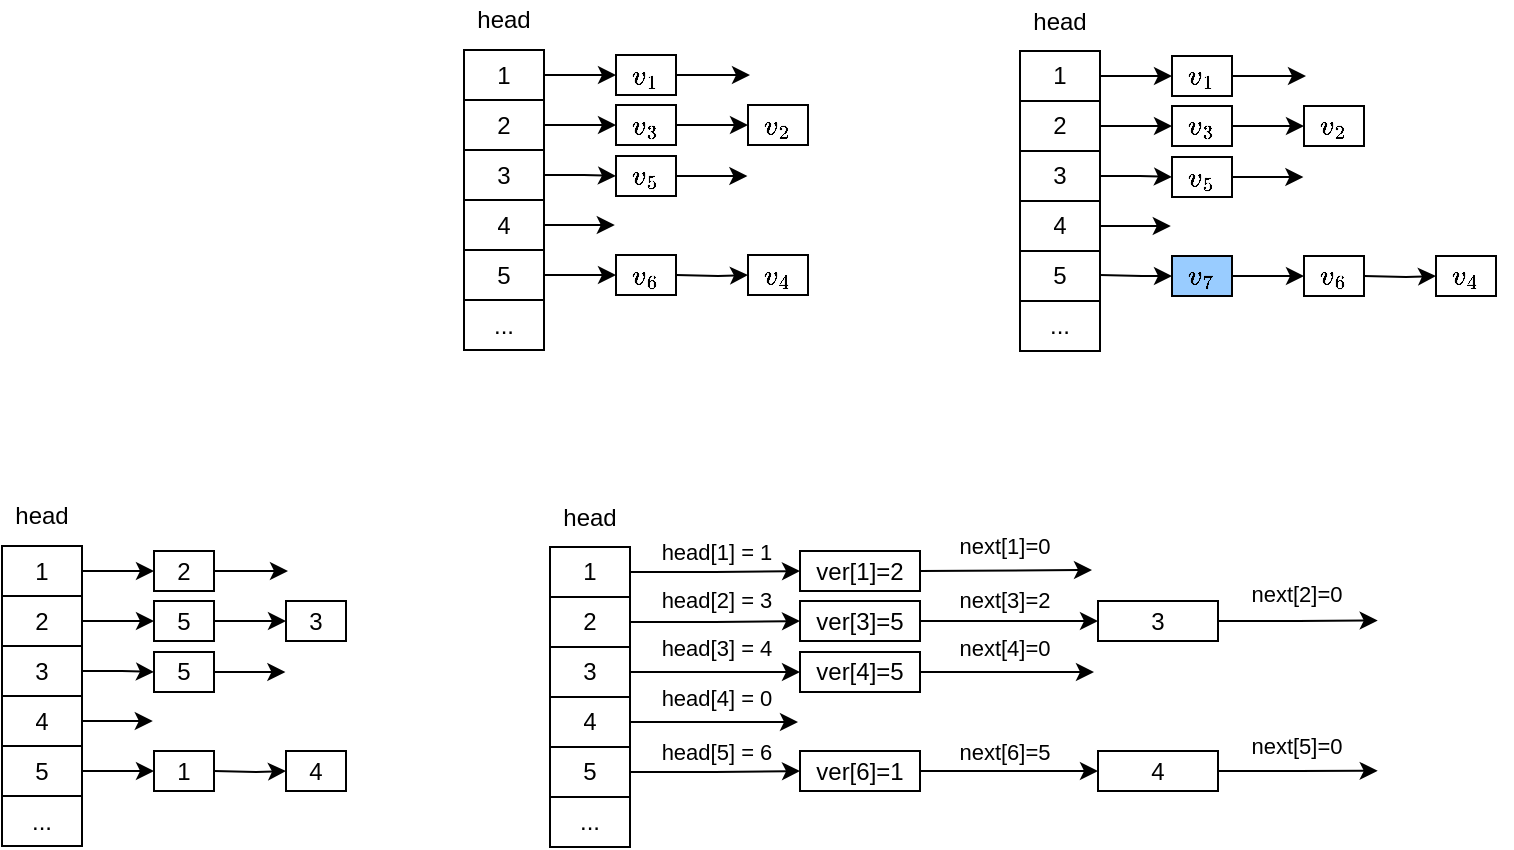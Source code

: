 <mxfile version="14.8.3" type="github">
  <diagram id="Ui_IJGeLM7nAl5RhDxTD" name="第 1 页">
    <mxGraphModel dx="950" dy="477" grid="0" gridSize="10" guides="1" tooltips="1" connect="1" arrows="1" fold="1" page="1" pageScale="1" pageWidth="1200" pageHeight="1920" math="1" shadow="0">
      <root>
        <mxCell id="0" />
        <mxCell id="1" parent="0" />
        <mxCell id="G_TEXTWYbM2PwAT1ihFF-1" value="" style="shape=table;html=1;whiteSpace=wrap;startSize=0;container=1;collapsible=0;childLayout=tableLayout;" vertex="1" parent="1">
          <mxGeometry x="509" y="295" width="40" height="150" as="geometry" />
        </mxCell>
        <mxCell id="G_TEXTWYbM2PwAT1ihFF-2" value="" style="shape=partialRectangle;html=1;whiteSpace=wrap;collapsible=0;dropTarget=0;pointerEvents=0;fillColor=none;top=0;left=0;bottom=0;right=0;points=[[0,0.5],[1,0.5]];portConstraint=eastwest;" vertex="1" parent="G_TEXTWYbM2PwAT1ihFF-1">
          <mxGeometry width="40" height="25" as="geometry" />
        </mxCell>
        <mxCell id="G_TEXTWYbM2PwAT1ihFF-3" value="1" style="shape=partialRectangle;html=1;whiteSpace=wrap;connectable=0;fillColor=none;top=0;left=0;bottom=0;right=0;overflow=hidden;" vertex="1" parent="G_TEXTWYbM2PwAT1ihFF-2">
          <mxGeometry width="40" height="25" as="geometry" />
        </mxCell>
        <mxCell id="G_TEXTWYbM2PwAT1ihFF-6" value="" style="shape=partialRectangle;html=1;whiteSpace=wrap;collapsible=0;dropTarget=0;pointerEvents=0;fillColor=none;top=0;left=0;bottom=0;right=0;points=[[0,0.5],[1,0.5]];portConstraint=eastwest;" vertex="1" parent="G_TEXTWYbM2PwAT1ihFF-1">
          <mxGeometry y="25" width="40" height="25" as="geometry" />
        </mxCell>
        <mxCell id="G_TEXTWYbM2PwAT1ihFF-7" value="2" style="shape=partialRectangle;html=1;whiteSpace=wrap;connectable=0;fillColor=none;top=0;left=0;bottom=0;right=0;overflow=hidden;" vertex="1" parent="G_TEXTWYbM2PwAT1ihFF-6">
          <mxGeometry width="40" height="25" as="geometry" />
        </mxCell>
        <mxCell id="G_TEXTWYbM2PwAT1ihFF-10" value="" style="shape=partialRectangle;html=1;whiteSpace=wrap;collapsible=0;dropTarget=0;pointerEvents=0;fillColor=none;top=0;left=0;bottom=0;right=0;points=[[0,0.5],[1,0.5]];portConstraint=eastwest;" vertex="1" parent="G_TEXTWYbM2PwAT1ihFF-1">
          <mxGeometry y="50" width="40" height="25" as="geometry" />
        </mxCell>
        <mxCell id="G_TEXTWYbM2PwAT1ihFF-11" value="3" style="shape=partialRectangle;html=1;whiteSpace=wrap;connectable=0;fillColor=none;top=0;left=0;bottom=0;right=0;overflow=hidden;" vertex="1" parent="G_TEXTWYbM2PwAT1ihFF-10">
          <mxGeometry width="40" height="25" as="geometry" />
        </mxCell>
        <mxCell id="G_TEXTWYbM2PwAT1ihFF-16" style="shape=partialRectangle;html=1;whiteSpace=wrap;collapsible=0;dropTarget=0;pointerEvents=0;fillColor=none;top=0;left=0;bottom=0;right=0;points=[[0,0.5],[1,0.5]];portConstraint=eastwest;" vertex="1" parent="G_TEXTWYbM2PwAT1ihFF-1">
          <mxGeometry y="75" width="40" height="25" as="geometry" />
        </mxCell>
        <mxCell id="G_TEXTWYbM2PwAT1ihFF-17" value="4" style="shape=partialRectangle;html=1;whiteSpace=wrap;connectable=0;fillColor=none;top=0;left=0;bottom=0;right=0;overflow=hidden;" vertex="1" parent="G_TEXTWYbM2PwAT1ihFF-16">
          <mxGeometry width="40" height="25" as="geometry" />
        </mxCell>
        <mxCell id="G_TEXTWYbM2PwAT1ihFF-14" style="shape=partialRectangle;html=1;whiteSpace=wrap;collapsible=0;dropTarget=0;pointerEvents=0;fillColor=none;top=0;left=0;bottom=0;right=0;points=[[0,0.5],[1,0.5]];portConstraint=eastwest;" vertex="1" parent="G_TEXTWYbM2PwAT1ihFF-1">
          <mxGeometry y="100" width="40" height="25" as="geometry" />
        </mxCell>
        <mxCell id="G_TEXTWYbM2PwAT1ihFF-15" value="5" style="shape=partialRectangle;html=1;whiteSpace=wrap;connectable=0;fillColor=none;top=0;left=0;bottom=0;right=0;overflow=hidden;" vertex="1" parent="G_TEXTWYbM2PwAT1ihFF-14">
          <mxGeometry width="40" height="25" as="geometry" />
        </mxCell>
        <mxCell id="G_TEXTWYbM2PwAT1ihFF-18" style="shape=partialRectangle;html=1;whiteSpace=wrap;collapsible=0;dropTarget=0;pointerEvents=0;fillColor=none;top=0;left=0;bottom=0;right=0;points=[[0,0.5],[1,0.5]];portConstraint=eastwest;" vertex="1" parent="G_TEXTWYbM2PwAT1ihFF-1">
          <mxGeometry y="125" width="40" height="25" as="geometry" />
        </mxCell>
        <mxCell id="G_TEXTWYbM2PwAT1ihFF-19" value="..." style="shape=partialRectangle;html=1;whiteSpace=wrap;connectable=0;fillColor=none;top=0;left=0;bottom=0;right=0;overflow=hidden;" vertex="1" parent="G_TEXTWYbM2PwAT1ihFF-18">
          <mxGeometry width="40" height="25" as="geometry" />
        </mxCell>
        <mxCell id="G_TEXTWYbM2PwAT1ihFF-20" value="head" style="text;html=1;strokeColor=none;fillColor=none;align=center;verticalAlign=middle;whiteSpace=wrap;rounded=0;" vertex="1" parent="1">
          <mxGeometry x="509" y="270" width="40" height="20" as="geometry" />
        </mxCell>
        <mxCell id="G_TEXTWYbM2PwAT1ihFF-21" style="edgeStyle=orthogonalEdgeStyle;rounded=0;orthogonalLoop=1;jettySize=auto;html=1;exitX=1;exitY=0.5;exitDx=0;exitDy=0;" edge="1" parent="1" source="G_TEXTWYbM2PwAT1ihFF-2" target="G_TEXTWYbM2PwAT1ihFF-22">
          <mxGeometry relative="1" as="geometry">
            <mxPoint x="578.143" y="308.429" as="targetPoint" />
          </mxGeometry>
        </mxCell>
        <mxCell id="G_TEXTWYbM2PwAT1ihFF-23" style="edgeStyle=orthogonalEdgeStyle;rounded=0;orthogonalLoop=1;jettySize=auto;html=1;exitX=1;exitY=0.5;exitDx=0;exitDy=0;" edge="1" parent="1" source="G_TEXTWYbM2PwAT1ihFF-22">
          <mxGeometry relative="1" as="geometry">
            <mxPoint x="652" y="307" as="targetPoint" />
          </mxGeometry>
        </mxCell>
        <mxCell id="G_TEXTWYbM2PwAT1ihFF-22" value="$$v_1$$" style="rounded=0;whiteSpace=wrap;html=1;" vertex="1" parent="1">
          <mxGeometry x="585" y="297.5" width="30" height="20" as="geometry" />
        </mxCell>
        <mxCell id="G_TEXTWYbM2PwAT1ihFF-24" style="edgeStyle=orthogonalEdgeStyle;rounded=0;orthogonalLoop=1;jettySize=auto;html=1;exitX=1;exitY=0.5;exitDx=0;exitDy=0;" edge="1" parent="1" source="G_TEXTWYbM2PwAT1ihFF-6" target="G_TEXTWYbM2PwAT1ihFF-26">
          <mxGeometry relative="1" as="geometry">
            <mxPoint x="583.857" y="332.429" as="targetPoint" />
          </mxGeometry>
        </mxCell>
        <mxCell id="G_TEXTWYbM2PwAT1ihFF-28" style="edgeStyle=orthogonalEdgeStyle;rounded=0;orthogonalLoop=1;jettySize=auto;html=1;" edge="1" parent="1" source="G_TEXTWYbM2PwAT1ihFF-26" target="G_TEXTWYbM2PwAT1ihFF-29">
          <mxGeometry relative="1" as="geometry">
            <mxPoint x="656.429" y="332.5" as="targetPoint" />
          </mxGeometry>
        </mxCell>
        <mxCell id="G_TEXTWYbM2PwAT1ihFF-26" value="$$v_3$$" style="rounded=0;whiteSpace=wrap;html=1;" vertex="1" parent="1">
          <mxGeometry x="585" y="322.5" width="30" height="20" as="geometry" />
        </mxCell>
        <mxCell id="G_TEXTWYbM2PwAT1ihFF-29" value="$$v_2$$" style="rounded=0;whiteSpace=wrap;html=1;" vertex="1" parent="1">
          <mxGeometry x="651" y="322.5" width="30" height="20" as="geometry" />
        </mxCell>
        <mxCell id="G_TEXTWYbM2PwAT1ihFF-32" style="edgeStyle=orthogonalEdgeStyle;rounded=0;orthogonalLoop=1;jettySize=auto;html=1;" edge="1" parent="1" target="G_TEXTWYbM2PwAT1ihFF-33" source="G_TEXTWYbM2PwAT1ihFF-10">
          <mxGeometry relative="1" as="geometry">
            <mxPoint x="583.857" y="357.929" as="targetPoint" />
            <mxPoint x="549" y="358" as="sourcePoint" />
          </mxGeometry>
        </mxCell>
        <mxCell id="G_TEXTWYbM2PwAT1ihFF-34" style="edgeStyle=orthogonalEdgeStyle;rounded=0;orthogonalLoop=1;jettySize=auto;html=1;exitX=1;exitY=0.5;exitDx=0;exitDy=0;" edge="1" parent="1" source="G_TEXTWYbM2PwAT1ihFF-33">
          <mxGeometry relative="1" as="geometry">
            <mxPoint x="650.714" y="358.143" as="targetPoint" />
          </mxGeometry>
        </mxCell>
        <mxCell id="G_TEXTWYbM2PwAT1ihFF-33" value="$$v_5$$" style="rounded=0;whiteSpace=wrap;html=1;" vertex="1" parent="1">
          <mxGeometry x="585" y="348" width="30" height="20" as="geometry" />
        </mxCell>
        <mxCell id="G_TEXTWYbM2PwAT1ihFF-35" style="edgeStyle=orthogonalEdgeStyle;rounded=0;orthogonalLoop=1;jettySize=auto;html=1;exitX=1;exitY=0.5;exitDx=0;exitDy=0;" edge="1" parent="1" source="G_TEXTWYbM2PwAT1ihFF-16">
          <mxGeometry relative="1" as="geometry">
            <mxPoint x="584.429" y="382.714" as="targetPoint" />
          </mxGeometry>
        </mxCell>
        <mxCell id="G_TEXTWYbM2PwAT1ihFF-36" style="edgeStyle=orthogonalEdgeStyle;rounded=0;orthogonalLoop=1;jettySize=auto;html=1;" edge="1" parent="1" source="G_TEXTWYbM2PwAT1ihFF-14" target="G_TEXTWYbM2PwAT1ihFF-37">
          <mxGeometry relative="1" as="geometry">
            <mxPoint x="584.429" y="407.5" as="targetPoint" />
          </mxGeometry>
        </mxCell>
        <mxCell id="G_TEXTWYbM2PwAT1ihFF-37" value="$$v_6$$" style="rounded=0;whiteSpace=wrap;html=1;" vertex="1" parent="1">
          <mxGeometry x="585" y="397.5" width="30" height="20" as="geometry" />
        </mxCell>
        <mxCell id="G_TEXTWYbM2PwAT1ihFF-39" style="edgeStyle=orthogonalEdgeStyle;rounded=0;orthogonalLoop=1;jettySize=auto;html=1;" edge="1" parent="1" target="G_TEXTWYbM2PwAT1ihFF-40">
          <mxGeometry relative="1" as="geometry">
            <mxPoint x="656.429" y="407.5" as="targetPoint" />
            <mxPoint x="615" y="407.486" as="sourcePoint" />
          </mxGeometry>
        </mxCell>
        <mxCell id="G_TEXTWYbM2PwAT1ihFF-40" value="$$v_4$$" style="rounded=0;whiteSpace=wrap;html=1;" vertex="1" parent="1">
          <mxGeometry x="651" y="397.5" width="30" height="20" as="geometry" />
        </mxCell>
        <mxCell id="G_TEXTWYbM2PwAT1ihFF-41" value="" style="shape=table;html=1;whiteSpace=wrap;startSize=0;container=1;collapsible=0;childLayout=tableLayout;" vertex="1" parent="1">
          <mxGeometry x="787" y="295.5" width="40" height="150" as="geometry" />
        </mxCell>
        <mxCell id="G_TEXTWYbM2PwAT1ihFF-42" value="" style="shape=partialRectangle;html=1;whiteSpace=wrap;collapsible=0;dropTarget=0;pointerEvents=0;fillColor=none;top=0;left=0;bottom=0;right=0;points=[[0,0.5],[1,0.5]];portConstraint=eastwest;" vertex="1" parent="G_TEXTWYbM2PwAT1ihFF-41">
          <mxGeometry width="40" height="25" as="geometry" />
        </mxCell>
        <mxCell id="G_TEXTWYbM2PwAT1ihFF-43" value="1" style="shape=partialRectangle;html=1;whiteSpace=wrap;connectable=0;fillColor=none;top=0;left=0;bottom=0;right=0;overflow=hidden;" vertex="1" parent="G_TEXTWYbM2PwAT1ihFF-42">
          <mxGeometry width="40" height="25" as="geometry" />
        </mxCell>
        <mxCell id="G_TEXTWYbM2PwAT1ihFF-44" value="" style="shape=partialRectangle;html=1;whiteSpace=wrap;collapsible=0;dropTarget=0;pointerEvents=0;fillColor=none;top=0;left=0;bottom=0;right=0;points=[[0,0.5],[1,0.5]];portConstraint=eastwest;" vertex="1" parent="G_TEXTWYbM2PwAT1ihFF-41">
          <mxGeometry y="25" width="40" height="25" as="geometry" />
        </mxCell>
        <mxCell id="G_TEXTWYbM2PwAT1ihFF-45" value="2" style="shape=partialRectangle;html=1;whiteSpace=wrap;connectable=0;fillColor=none;top=0;left=0;bottom=0;right=0;overflow=hidden;" vertex="1" parent="G_TEXTWYbM2PwAT1ihFF-44">
          <mxGeometry width="40" height="25" as="geometry" />
        </mxCell>
        <mxCell id="G_TEXTWYbM2PwAT1ihFF-46" value="" style="shape=partialRectangle;html=1;whiteSpace=wrap;collapsible=0;dropTarget=0;pointerEvents=0;fillColor=none;top=0;left=0;bottom=0;right=0;points=[[0,0.5],[1,0.5]];portConstraint=eastwest;" vertex="1" parent="G_TEXTWYbM2PwAT1ihFF-41">
          <mxGeometry y="50" width="40" height="25" as="geometry" />
        </mxCell>
        <mxCell id="G_TEXTWYbM2PwAT1ihFF-47" value="3" style="shape=partialRectangle;html=1;whiteSpace=wrap;connectable=0;fillColor=none;top=0;left=0;bottom=0;right=0;overflow=hidden;" vertex="1" parent="G_TEXTWYbM2PwAT1ihFF-46">
          <mxGeometry width="40" height="25" as="geometry" />
        </mxCell>
        <mxCell id="G_TEXTWYbM2PwAT1ihFF-48" style="shape=partialRectangle;html=1;whiteSpace=wrap;collapsible=0;dropTarget=0;pointerEvents=0;fillColor=none;top=0;left=0;bottom=0;right=0;points=[[0,0.5],[1,0.5]];portConstraint=eastwest;" vertex="1" parent="G_TEXTWYbM2PwAT1ihFF-41">
          <mxGeometry y="75" width="40" height="25" as="geometry" />
        </mxCell>
        <mxCell id="G_TEXTWYbM2PwAT1ihFF-49" value="4" style="shape=partialRectangle;html=1;whiteSpace=wrap;connectable=0;fillColor=none;top=0;left=0;bottom=0;right=0;overflow=hidden;" vertex="1" parent="G_TEXTWYbM2PwAT1ihFF-48">
          <mxGeometry width="40" height="25" as="geometry" />
        </mxCell>
        <mxCell id="G_TEXTWYbM2PwAT1ihFF-50" style="shape=partialRectangle;html=1;whiteSpace=wrap;collapsible=0;dropTarget=0;pointerEvents=0;fillColor=none;top=0;left=0;bottom=0;right=0;points=[[0,0.5],[1,0.5]];portConstraint=eastwest;" vertex="1" parent="G_TEXTWYbM2PwAT1ihFF-41">
          <mxGeometry y="100" width="40" height="25" as="geometry" />
        </mxCell>
        <mxCell id="G_TEXTWYbM2PwAT1ihFF-51" value="5" style="shape=partialRectangle;html=1;whiteSpace=wrap;connectable=0;fillColor=none;top=0;left=0;bottom=0;right=0;overflow=hidden;" vertex="1" parent="G_TEXTWYbM2PwAT1ihFF-50">
          <mxGeometry width="40" height="25" as="geometry" />
        </mxCell>
        <mxCell id="G_TEXTWYbM2PwAT1ihFF-52" style="shape=partialRectangle;html=1;whiteSpace=wrap;collapsible=0;dropTarget=0;pointerEvents=0;fillColor=none;top=0;left=0;bottom=0;right=0;points=[[0,0.5],[1,0.5]];portConstraint=eastwest;" vertex="1" parent="G_TEXTWYbM2PwAT1ihFF-41">
          <mxGeometry y="125" width="40" height="25" as="geometry" />
        </mxCell>
        <mxCell id="G_TEXTWYbM2PwAT1ihFF-53" value="..." style="shape=partialRectangle;html=1;whiteSpace=wrap;connectable=0;fillColor=none;top=0;left=0;bottom=0;right=0;overflow=hidden;" vertex="1" parent="G_TEXTWYbM2PwAT1ihFF-52">
          <mxGeometry width="40" height="25" as="geometry" />
        </mxCell>
        <mxCell id="G_TEXTWYbM2PwAT1ihFF-54" value="head" style="text;html=1;strokeColor=none;fillColor=none;align=center;verticalAlign=middle;whiteSpace=wrap;rounded=0;" vertex="1" parent="1">
          <mxGeometry x="787" y="270.5" width="40" height="20" as="geometry" />
        </mxCell>
        <mxCell id="G_TEXTWYbM2PwAT1ihFF-55" style="edgeStyle=orthogonalEdgeStyle;rounded=0;orthogonalLoop=1;jettySize=auto;html=1;exitX=1;exitY=0.5;exitDx=0;exitDy=0;" edge="1" parent="1" source="G_TEXTWYbM2PwAT1ihFF-42" target="G_TEXTWYbM2PwAT1ihFF-57">
          <mxGeometry relative="1" as="geometry">
            <mxPoint x="856.143" y="308.929" as="targetPoint" />
          </mxGeometry>
        </mxCell>
        <mxCell id="G_TEXTWYbM2PwAT1ihFF-56" style="edgeStyle=orthogonalEdgeStyle;rounded=0;orthogonalLoop=1;jettySize=auto;html=1;exitX=1;exitY=0.5;exitDx=0;exitDy=0;" edge="1" parent="1" source="G_TEXTWYbM2PwAT1ihFF-57">
          <mxGeometry relative="1" as="geometry">
            <mxPoint x="930" y="307.5" as="targetPoint" />
          </mxGeometry>
        </mxCell>
        <mxCell id="G_TEXTWYbM2PwAT1ihFF-57" value="$$v_1$$" style="rounded=0;whiteSpace=wrap;html=1;" vertex="1" parent="1">
          <mxGeometry x="863" y="298" width="30" height="20" as="geometry" />
        </mxCell>
        <mxCell id="G_TEXTWYbM2PwAT1ihFF-58" style="edgeStyle=orthogonalEdgeStyle;rounded=0;orthogonalLoop=1;jettySize=auto;html=1;exitX=1;exitY=0.5;exitDx=0;exitDy=0;" edge="1" parent="1" source="G_TEXTWYbM2PwAT1ihFF-44" target="G_TEXTWYbM2PwAT1ihFF-60">
          <mxGeometry relative="1" as="geometry">
            <mxPoint x="861.857" y="332.929" as="targetPoint" />
          </mxGeometry>
        </mxCell>
        <mxCell id="G_TEXTWYbM2PwAT1ihFF-59" style="edgeStyle=orthogonalEdgeStyle;rounded=0;orthogonalLoop=1;jettySize=auto;html=1;" edge="1" parent="1" source="G_TEXTWYbM2PwAT1ihFF-60" target="G_TEXTWYbM2PwAT1ihFF-61">
          <mxGeometry relative="1" as="geometry">
            <mxPoint x="934.429" y="333" as="targetPoint" />
          </mxGeometry>
        </mxCell>
        <mxCell id="G_TEXTWYbM2PwAT1ihFF-60" value="$$v_3$$" style="rounded=0;whiteSpace=wrap;html=1;" vertex="1" parent="1">
          <mxGeometry x="863" y="323" width="30" height="20" as="geometry" />
        </mxCell>
        <mxCell id="G_TEXTWYbM2PwAT1ihFF-61" value="$$v_2$$" style="rounded=0;whiteSpace=wrap;html=1;" vertex="1" parent="1">
          <mxGeometry x="929" y="323" width="30" height="20" as="geometry" />
        </mxCell>
        <mxCell id="G_TEXTWYbM2PwAT1ihFF-62" style="edgeStyle=orthogonalEdgeStyle;rounded=0;orthogonalLoop=1;jettySize=auto;html=1;" edge="1" parent="1" source="G_TEXTWYbM2PwAT1ihFF-46" target="G_TEXTWYbM2PwAT1ihFF-64">
          <mxGeometry relative="1" as="geometry">
            <mxPoint x="861.857" y="358.429" as="targetPoint" />
            <mxPoint x="827" y="358.5" as="sourcePoint" />
          </mxGeometry>
        </mxCell>
        <mxCell id="G_TEXTWYbM2PwAT1ihFF-63" style="edgeStyle=orthogonalEdgeStyle;rounded=0;orthogonalLoop=1;jettySize=auto;html=1;exitX=1;exitY=0.5;exitDx=0;exitDy=0;" edge="1" parent="1" source="G_TEXTWYbM2PwAT1ihFF-64">
          <mxGeometry relative="1" as="geometry">
            <mxPoint x="928.714" y="358.643" as="targetPoint" />
          </mxGeometry>
        </mxCell>
        <mxCell id="G_TEXTWYbM2PwAT1ihFF-64" value="$$v_5$$" style="rounded=0;whiteSpace=wrap;html=1;" vertex="1" parent="1">
          <mxGeometry x="863" y="348.5" width="30" height="20" as="geometry" />
        </mxCell>
        <mxCell id="G_TEXTWYbM2PwAT1ihFF-65" style="edgeStyle=orthogonalEdgeStyle;rounded=0;orthogonalLoop=1;jettySize=auto;html=1;exitX=1;exitY=0.5;exitDx=0;exitDy=0;" edge="1" parent="1" source="G_TEXTWYbM2PwAT1ihFF-48">
          <mxGeometry relative="1" as="geometry">
            <mxPoint x="862.429" y="383.214" as="targetPoint" />
          </mxGeometry>
        </mxCell>
        <mxCell id="G_TEXTWYbM2PwAT1ihFF-67" value="$$v_6$$" style="rounded=0;whiteSpace=wrap;html=1;" vertex="1" parent="1">
          <mxGeometry x="929" y="398" width="30" height="20" as="geometry" />
        </mxCell>
        <mxCell id="G_TEXTWYbM2PwAT1ihFF-68" style="edgeStyle=orthogonalEdgeStyle;rounded=0;orthogonalLoop=1;jettySize=auto;html=1;" edge="1" parent="1" target="G_TEXTWYbM2PwAT1ihFF-69">
          <mxGeometry relative="1" as="geometry">
            <mxPoint x="1000.429" y="408" as="targetPoint" />
            <mxPoint x="959" y="407.986" as="sourcePoint" />
          </mxGeometry>
        </mxCell>
        <mxCell id="G_TEXTWYbM2PwAT1ihFF-69" value="$$v_4$$" style="rounded=0;whiteSpace=wrap;html=1;" vertex="1" parent="1">
          <mxGeometry x="995" y="398" width="30" height="20" as="geometry" />
        </mxCell>
        <mxCell id="G_TEXTWYbM2PwAT1ihFF-72" style="edgeStyle=orthogonalEdgeStyle;rounded=0;orthogonalLoop=1;jettySize=auto;html=1;" edge="1" parent="1" target="G_TEXTWYbM2PwAT1ihFF-74">
          <mxGeometry relative="1" as="geometry">
            <mxPoint x="861.857" y="407.929" as="targetPoint" />
            <mxPoint x="827.0" y="407.534" as="sourcePoint" />
          </mxGeometry>
        </mxCell>
        <mxCell id="G_TEXTWYbM2PwAT1ihFF-73" style="edgeStyle=orthogonalEdgeStyle;rounded=0;orthogonalLoop=1;jettySize=auto;html=1;exitX=1;exitY=0.5;exitDx=0;exitDy=0;" edge="1" parent="1" source="G_TEXTWYbM2PwAT1ihFF-74" target="G_TEXTWYbM2PwAT1ihFF-67">
          <mxGeometry relative="1" as="geometry">
            <mxPoint x="929" y="408" as="targetPoint" />
          </mxGeometry>
        </mxCell>
        <mxCell id="G_TEXTWYbM2PwAT1ihFF-74" value="$$v_7$$" style="rounded=0;whiteSpace=wrap;html=1;fillColor=#99CCFF;" vertex="1" parent="1">
          <mxGeometry x="863" y="398" width="30" height="20" as="geometry" />
        </mxCell>
        <mxCell id="G_TEXTWYbM2PwAT1ihFF-75" value="" style="shape=table;html=1;whiteSpace=wrap;startSize=0;container=1;collapsible=0;childLayout=tableLayout;" vertex="1" parent="1">
          <mxGeometry x="278" y="543" width="40" height="150" as="geometry" />
        </mxCell>
        <mxCell id="G_TEXTWYbM2PwAT1ihFF-76" value="" style="shape=partialRectangle;html=1;whiteSpace=wrap;collapsible=0;dropTarget=0;pointerEvents=0;fillColor=none;top=0;left=0;bottom=0;right=0;points=[[0,0.5],[1,0.5]];portConstraint=eastwest;" vertex="1" parent="G_TEXTWYbM2PwAT1ihFF-75">
          <mxGeometry width="40" height="25" as="geometry" />
        </mxCell>
        <mxCell id="G_TEXTWYbM2PwAT1ihFF-77" value="1" style="shape=partialRectangle;html=1;whiteSpace=wrap;connectable=0;fillColor=none;top=0;left=0;bottom=0;right=0;overflow=hidden;" vertex="1" parent="G_TEXTWYbM2PwAT1ihFF-76">
          <mxGeometry width="40" height="25" as="geometry" />
        </mxCell>
        <mxCell id="G_TEXTWYbM2PwAT1ihFF-78" value="" style="shape=partialRectangle;html=1;whiteSpace=wrap;collapsible=0;dropTarget=0;pointerEvents=0;fillColor=none;top=0;left=0;bottom=0;right=0;points=[[0,0.5],[1,0.5]];portConstraint=eastwest;" vertex="1" parent="G_TEXTWYbM2PwAT1ihFF-75">
          <mxGeometry y="25" width="40" height="25" as="geometry" />
        </mxCell>
        <mxCell id="G_TEXTWYbM2PwAT1ihFF-79" value="2" style="shape=partialRectangle;html=1;whiteSpace=wrap;connectable=0;fillColor=none;top=0;left=0;bottom=0;right=0;overflow=hidden;" vertex="1" parent="G_TEXTWYbM2PwAT1ihFF-78">
          <mxGeometry width="40" height="25" as="geometry" />
        </mxCell>
        <mxCell id="G_TEXTWYbM2PwAT1ihFF-80" value="" style="shape=partialRectangle;html=1;whiteSpace=wrap;collapsible=0;dropTarget=0;pointerEvents=0;fillColor=none;top=0;left=0;bottom=0;right=0;points=[[0,0.5],[1,0.5]];portConstraint=eastwest;" vertex="1" parent="G_TEXTWYbM2PwAT1ihFF-75">
          <mxGeometry y="50" width="40" height="25" as="geometry" />
        </mxCell>
        <mxCell id="G_TEXTWYbM2PwAT1ihFF-81" value="3" style="shape=partialRectangle;html=1;whiteSpace=wrap;connectable=0;fillColor=none;top=0;left=0;bottom=0;right=0;overflow=hidden;" vertex="1" parent="G_TEXTWYbM2PwAT1ihFF-80">
          <mxGeometry width="40" height="25" as="geometry" />
        </mxCell>
        <mxCell id="G_TEXTWYbM2PwAT1ihFF-82" style="shape=partialRectangle;html=1;whiteSpace=wrap;collapsible=0;dropTarget=0;pointerEvents=0;fillColor=none;top=0;left=0;bottom=0;right=0;points=[[0,0.5],[1,0.5]];portConstraint=eastwest;" vertex="1" parent="G_TEXTWYbM2PwAT1ihFF-75">
          <mxGeometry y="75" width="40" height="25" as="geometry" />
        </mxCell>
        <mxCell id="G_TEXTWYbM2PwAT1ihFF-83" value="4" style="shape=partialRectangle;html=1;whiteSpace=wrap;connectable=0;fillColor=none;top=0;left=0;bottom=0;right=0;overflow=hidden;" vertex="1" parent="G_TEXTWYbM2PwAT1ihFF-82">
          <mxGeometry width="40" height="25" as="geometry" />
        </mxCell>
        <mxCell id="G_TEXTWYbM2PwAT1ihFF-84" style="shape=partialRectangle;html=1;whiteSpace=wrap;collapsible=0;dropTarget=0;pointerEvents=0;fillColor=none;top=0;left=0;bottom=0;right=0;points=[[0,0.5],[1,0.5]];portConstraint=eastwest;" vertex="1" parent="G_TEXTWYbM2PwAT1ihFF-75">
          <mxGeometry y="100" width="40" height="25" as="geometry" />
        </mxCell>
        <mxCell id="G_TEXTWYbM2PwAT1ihFF-85" value="5" style="shape=partialRectangle;html=1;whiteSpace=wrap;connectable=0;fillColor=none;top=0;left=0;bottom=0;right=0;overflow=hidden;" vertex="1" parent="G_TEXTWYbM2PwAT1ihFF-84">
          <mxGeometry width="40" height="25" as="geometry" />
        </mxCell>
        <mxCell id="G_TEXTWYbM2PwAT1ihFF-86" style="shape=partialRectangle;html=1;whiteSpace=wrap;collapsible=0;dropTarget=0;pointerEvents=0;fillColor=none;top=0;left=0;bottom=0;right=0;points=[[0,0.5],[1,0.5]];portConstraint=eastwest;" vertex="1" parent="G_TEXTWYbM2PwAT1ihFF-75">
          <mxGeometry y="125" width="40" height="25" as="geometry" />
        </mxCell>
        <mxCell id="G_TEXTWYbM2PwAT1ihFF-87" value="..." style="shape=partialRectangle;html=1;whiteSpace=wrap;connectable=0;fillColor=none;top=0;left=0;bottom=0;right=0;overflow=hidden;" vertex="1" parent="G_TEXTWYbM2PwAT1ihFF-86">
          <mxGeometry width="40" height="25" as="geometry" />
        </mxCell>
        <mxCell id="G_TEXTWYbM2PwAT1ihFF-88" value="head" style="text;html=1;strokeColor=none;fillColor=none;align=center;verticalAlign=middle;whiteSpace=wrap;rounded=0;" vertex="1" parent="1">
          <mxGeometry x="278" y="518" width="40" height="20" as="geometry" />
        </mxCell>
        <mxCell id="G_TEXTWYbM2PwAT1ihFF-89" style="edgeStyle=orthogonalEdgeStyle;rounded=0;orthogonalLoop=1;jettySize=auto;html=1;exitX=1;exitY=0.5;exitDx=0;exitDy=0;" edge="1" parent="1" source="G_TEXTWYbM2PwAT1ihFF-76" target="G_TEXTWYbM2PwAT1ihFF-91">
          <mxGeometry relative="1" as="geometry">
            <mxPoint x="347.143" y="556.429" as="targetPoint" />
          </mxGeometry>
        </mxCell>
        <mxCell id="G_TEXTWYbM2PwAT1ihFF-90" style="edgeStyle=orthogonalEdgeStyle;rounded=0;orthogonalLoop=1;jettySize=auto;html=1;exitX=1;exitY=0.5;exitDx=0;exitDy=0;" edge="1" parent="1" source="G_TEXTWYbM2PwAT1ihFF-91">
          <mxGeometry relative="1" as="geometry">
            <mxPoint x="421" y="555" as="targetPoint" />
          </mxGeometry>
        </mxCell>
        <mxCell id="G_TEXTWYbM2PwAT1ihFF-91" value="2" style="rounded=0;whiteSpace=wrap;html=1;" vertex="1" parent="1">
          <mxGeometry x="354" y="545.5" width="30" height="20" as="geometry" />
        </mxCell>
        <mxCell id="G_TEXTWYbM2PwAT1ihFF-92" style="edgeStyle=orthogonalEdgeStyle;rounded=0;orthogonalLoop=1;jettySize=auto;html=1;exitX=1;exitY=0.5;exitDx=0;exitDy=0;" edge="1" parent="1" source="G_TEXTWYbM2PwAT1ihFF-78" target="G_TEXTWYbM2PwAT1ihFF-94">
          <mxGeometry relative="1" as="geometry">
            <mxPoint x="352.857" y="580.429" as="targetPoint" />
          </mxGeometry>
        </mxCell>
        <mxCell id="G_TEXTWYbM2PwAT1ihFF-93" style="edgeStyle=orthogonalEdgeStyle;rounded=0;orthogonalLoop=1;jettySize=auto;html=1;" edge="1" parent="1" source="G_TEXTWYbM2PwAT1ihFF-94" target="G_TEXTWYbM2PwAT1ihFF-95">
          <mxGeometry relative="1" as="geometry">
            <mxPoint x="425.429" y="580.5" as="targetPoint" />
          </mxGeometry>
        </mxCell>
        <mxCell id="G_TEXTWYbM2PwAT1ihFF-94" value="5" style="rounded=0;whiteSpace=wrap;html=1;" vertex="1" parent="1">
          <mxGeometry x="354" y="570.5" width="30" height="20" as="geometry" />
        </mxCell>
        <mxCell id="G_TEXTWYbM2PwAT1ihFF-95" value="3" style="rounded=0;whiteSpace=wrap;html=1;" vertex="1" parent="1">
          <mxGeometry x="420" y="570.5" width="30" height="20" as="geometry" />
        </mxCell>
        <mxCell id="G_TEXTWYbM2PwAT1ihFF-96" style="edgeStyle=orthogonalEdgeStyle;rounded=0;orthogonalLoop=1;jettySize=auto;html=1;" edge="1" parent="1" source="G_TEXTWYbM2PwAT1ihFF-80" target="G_TEXTWYbM2PwAT1ihFF-98">
          <mxGeometry relative="1" as="geometry">
            <mxPoint x="352.857" y="605.929" as="targetPoint" />
            <mxPoint x="318" y="606" as="sourcePoint" />
          </mxGeometry>
        </mxCell>
        <mxCell id="G_TEXTWYbM2PwAT1ihFF-97" style="edgeStyle=orthogonalEdgeStyle;rounded=0;orthogonalLoop=1;jettySize=auto;html=1;exitX=1;exitY=0.5;exitDx=0;exitDy=0;" edge="1" parent="1" source="G_TEXTWYbM2PwAT1ihFF-98">
          <mxGeometry relative="1" as="geometry">
            <mxPoint x="419.714" y="606.143" as="targetPoint" />
          </mxGeometry>
        </mxCell>
        <mxCell id="G_TEXTWYbM2PwAT1ihFF-98" value="5" style="rounded=0;whiteSpace=wrap;html=1;" vertex="1" parent="1">
          <mxGeometry x="354" y="596" width="30" height="20" as="geometry" />
        </mxCell>
        <mxCell id="G_TEXTWYbM2PwAT1ihFF-99" style="edgeStyle=orthogonalEdgeStyle;rounded=0;orthogonalLoop=1;jettySize=auto;html=1;exitX=1;exitY=0.5;exitDx=0;exitDy=0;" edge="1" parent="1" source="G_TEXTWYbM2PwAT1ihFF-82">
          <mxGeometry relative="1" as="geometry">
            <mxPoint x="353.429" y="630.714" as="targetPoint" />
          </mxGeometry>
        </mxCell>
        <mxCell id="G_TEXTWYbM2PwAT1ihFF-100" style="edgeStyle=orthogonalEdgeStyle;rounded=0;orthogonalLoop=1;jettySize=auto;html=1;" edge="1" parent="1" source="G_TEXTWYbM2PwAT1ihFF-84" target="G_TEXTWYbM2PwAT1ihFF-101">
          <mxGeometry relative="1" as="geometry">
            <mxPoint x="353.429" y="655.5" as="targetPoint" />
          </mxGeometry>
        </mxCell>
        <mxCell id="G_TEXTWYbM2PwAT1ihFF-101" value="1" style="rounded=0;whiteSpace=wrap;html=1;" vertex="1" parent="1">
          <mxGeometry x="354" y="645.5" width="30" height="20" as="geometry" />
        </mxCell>
        <mxCell id="G_TEXTWYbM2PwAT1ihFF-102" style="edgeStyle=orthogonalEdgeStyle;rounded=0;orthogonalLoop=1;jettySize=auto;html=1;" edge="1" parent="1" target="G_TEXTWYbM2PwAT1ihFF-103">
          <mxGeometry relative="1" as="geometry">
            <mxPoint x="425.429" y="655.5" as="targetPoint" />
            <mxPoint x="384" y="655.486" as="sourcePoint" />
          </mxGeometry>
        </mxCell>
        <mxCell id="G_TEXTWYbM2PwAT1ihFF-103" value="4" style="rounded=0;whiteSpace=wrap;html=1;" vertex="1" parent="1">
          <mxGeometry x="420" y="645.5" width="30" height="20" as="geometry" />
        </mxCell>
        <mxCell id="G_TEXTWYbM2PwAT1ihFF-104" value="" style="shape=table;html=1;whiteSpace=wrap;startSize=0;container=1;collapsible=0;childLayout=tableLayout;" vertex="1" parent="1">
          <mxGeometry x="552" y="543.5" width="40" height="150" as="geometry" />
        </mxCell>
        <mxCell id="G_TEXTWYbM2PwAT1ihFF-105" value="" style="shape=partialRectangle;html=1;whiteSpace=wrap;collapsible=0;dropTarget=0;pointerEvents=0;fillColor=none;top=0;left=0;bottom=0;right=0;points=[[0,0.5],[1,0.5]];portConstraint=eastwest;" vertex="1" parent="G_TEXTWYbM2PwAT1ihFF-104">
          <mxGeometry width="40" height="25" as="geometry" />
        </mxCell>
        <mxCell id="G_TEXTWYbM2PwAT1ihFF-106" value="1" style="shape=partialRectangle;html=1;whiteSpace=wrap;connectable=0;fillColor=none;top=0;left=0;bottom=0;right=0;overflow=hidden;" vertex="1" parent="G_TEXTWYbM2PwAT1ihFF-105">
          <mxGeometry width="40" height="25" as="geometry" />
        </mxCell>
        <mxCell id="G_TEXTWYbM2PwAT1ihFF-107" value="" style="shape=partialRectangle;html=1;whiteSpace=wrap;collapsible=0;dropTarget=0;pointerEvents=0;fillColor=none;top=0;left=0;bottom=0;right=0;points=[[0,0.5],[1,0.5]];portConstraint=eastwest;" vertex="1" parent="G_TEXTWYbM2PwAT1ihFF-104">
          <mxGeometry y="25" width="40" height="25" as="geometry" />
        </mxCell>
        <mxCell id="G_TEXTWYbM2PwAT1ihFF-108" value="2" style="shape=partialRectangle;html=1;whiteSpace=wrap;connectable=0;fillColor=none;top=0;left=0;bottom=0;right=0;overflow=hidden;" vertex="1" parent="G_TEXTWYbM2PwAT1ihFF-107">
          <mxGeometry width="40" height="25" as="geometry" />
        </mxCell>
        <mxCell id="G_TEXTWYbM2PwAT1ihFF-109" value="" style="shape=partialRectangle;html=1;whiteSpace=wrap;collapsible=0;dropTarget=0;pointerEvents=0;fillColor=none;top=0;left=0;bottom=0;right=0;points=[[0,0.5],[1,0.5]];portConstraint=eastwest;" vertex="1" parent="G_TEXTWYbM2PwAT1ihFF-104">
          <mxGeometry y="50" width="40" height="25" as="geometry" />
        </mxCell>
        <mxCell id="G_TEXTWYbM2PwAT1ihFF-110" value="3" style="shape=partialRectangle;html=1;whiteSpace=wrap;connectable=0;fillColor=none;top=0;left=0;bottom=0;right=0;overflow=hidden;" vertex="1" parent="G_TEXTWYbM2PwAT1ihFF-109">
          <mxGeometry width="40" height="25" as="geometry" />
        </mxCell>
        <mxCell id="G_TEXTWYbM2PwAT1ihFF-111" style="shape=partialRectangle;html=1;whiteSpace=wrap;collapsible=0;dropTarget=0;pointerEvents=0;fillColor=none;top=0;left=0;bottom=0;right=0;points=[[0,0.5],[1,0.5]];portConstraint=eastwest;" vertex="1" parent="G_TEXTWYbM2PwAT1ihFF-104">
          <mxGeometry y="75" width="40" height="25" as="geometry" />
        </mxCell>
        <mxCell id="G_TEXTWYbM2PwAT1ihFF-112" value="4" style="shape=partialRectangle;html=1;whiteSpace=wrap;connectable=0;fillColor=none;top=0;left=0;bottom=0;right=0;overflow=hidden;" vertex="1" parent="G_TEXTWYbM2PwAT1ihFF-111">
          <mxGeometry width="40" height="25" as="geometry" />
        </mxCell>
        <mxCell id="G_TEXTWYbM2PwAT1ihFF-113" style="shape=partialRectangle;html=1;whiteSpace=wrap;collapsible=0;dropTarget=0;pointerEvents=0;fillColor=none;top=0;left=0;bottom=0;right=0;points=[[0,0.5],[1,0.5]];portConstraint=eastwest;" vertex="1" parent="G_TEXTWYbM2PwAT1ihFF-104">
          <mxGeometry y="100" width="40" height="25" as="geometry" />
        </mxCell>
        <mxCell id="G_TEXTWYbM2PwAT1ihFF-114" value="5" style="shape=partialRectangle;html=1;whiteSpace=wrap;connectable=0;fillColor=none;top=0;left=0;bottom=0;right=0;overflow=hidden;" vertex="1" parent="G_TEXTWYbM2PwAT1ihFF-113">
          <mxGeometry width="40" height="25" as="geometry" />
        </mxCell>
        <mxCell id="G_TEXTWYbM2PwAT1ihFF-115" style="shape=partialRectangle;html=1;whiteSpace=wrap;collapsible=0;dropTarget=0;pointerEvents=0;fillColor=none;top=0;left=0;bottom=0;right=0;points=[[0,0.5],[1,0.5]];portConstraint=eastwest;" vertex="1" parent="G_TEXTWYbM2PwAT1ihFF-104">
          <mxGeometry y="125" width="40" height="25" as="geometry" />
        </mxCell>
        <mxCell id="G_TEXTWYbM2PwAT1ihFF-116" value="..." style="shape=partialRectangle;html=1;whiteSpace=wrap;connectable=0;fillColor=none;top=0;left=0;bottom=0;right=0;overflow=hidden;" vertex="1" parent="G_TEXTWYbM2PwAT1ihFF-115">
          <mxGeometry width="40" height="25" as="geometry" />
        </mxCell>
        <mxCell id="G_TEXTWYbM2PwAT1ihFF-117" value="head" style="text;html=1;strokeColor=none;fillColor=none;align=center;verticalAlign=middle;whiteSpace=wrap;rounded=0;" vertex="1" parent="1">
          <mxGeometry x="552" y="518.5" width="40" height="20" as="geometry" />
        </mxCell>
        <mxCell id="G_TEXTWYbM2PwAT1ihFF-118" style="edgeStyle=orthogonalEdgeStyle;rounded=0;orthogonalLoop=1;jettySize=auto;html=1;exitX=1;exitY=0.5;exitDx=0;exitDy=0;" edge="1" parent="1" source="G_TEXTWYbM2PwAT1ihFF-105" target="G_TEXTWYbM2PwAT1ihFF-120">
          <mxGeometry relative="1" as="geometry">
            <mxPoint x="621.143" y="556.929" as="targetPoint" />
          </mxGeometry>
        </mxCell>
        <mxCell id="G_TEXTWYbM2PwAT1ihFF-119" style="edgeStyle=orthogonalEdgeStyle;rounded=0;orthogonalLoop=1;jettySize=auto;html=1;exitX=1;exitY=0.5;exitDx=0;exitDy=0;" edge="1" parent="1" source="G_TEXTWYbM2PwAT1ihFF-120">
          <mxGeometry relative="1" as="geometry">
            <mxPoint x="823" y="555" as="targetPoint" />
          </mxGeometry>
        </mxCell>
        <mxCell id="G_TEXTWYbM2PwAT1ihFF-120" value="ver[1]=2" style="rounded=0;whiteSpace=wrap;html=1;" vertex="1" parent="1">
          <mxGeometry x="677" y="545.5" width="60" height="20" as="geometry" />
        </mxCell>
        <mxCell id="G_TEXTWYbM2PwAT1ihFF-121" style="edgeStyle=orthogonalEdgeStyle;rounded=0;orthogonalLoop=1;jettySize=auto;html=1;exitX=1;exitY=0.5;exitDx=0;exitDy=0;" edge="1" parent="1" source="G_TEXTWYbM2PwAT1ihFF-107" target="G_TEXTWYbM2PwAT1ihFF-123">
          <mxGeometry relative="1" as="geometry">
            <mxPoint x="626.857" y="580.929" as="targetPoint" />
          </mxGeometry>
        </mxCell>
        <mxCell id="G_TEXTWYbM2PwAT1ihFF-122" style="edgeStyle=orthogonalEdgeStyle;rounded=0;orthogonalLoop=1;jettySize=auto;html=1;" edge="1" parent="1" source="G_TEXTWYbM2PwAT1ihFF-123" target="G_TEXTWYbM2PwAT1ihFF-124">
          <mxGeometry relative="1" as="geometry">
            <mxPoint x="748.429" y="580.5" as="targetPoint" />
          </mxGeometry>
        </mxCell>
        <mxCell id="G_TEXTWYbM2PwAT1ihFF-123" value="ver[3]=5" style="rounded=0;whiteSpace=wrap;html=1;" vertex="1" parent="1">
          <mxGeometry x="677" y="570.5" width="60" height="20" as="geometry" />
        </mxCell>
        <mxCell id="G_TEXTWYbM2PwAT1ihFF-142" style="edgeStyle=orthogonalEdgeStyle;rounded=0;orthogonalLoop=1;jettySize=auto;html=1;exitX=1;exitY=0.5;exitDx=0;exitDy=0;fontSize=14;" edge="1" parent="1" source="G_TEXTWYbM2PwAT1ihFF-124">
          <mxGeometry relative="1" as="geometry">
            <mxPoint x="965.862" y="580.241" as="targetPoint" />
          </mxGeometry>
        </mxCell>
        <mxCell id="G_TEXTWYbM2PwAT1ihFF-124" value="3" style="rounded=0;whiteSpace=wrap;html=1;" vertex="1" parent="1">
          <mxGeometry x="826" y="570.5" width="60" height="20" as="geometry" />
        </mxCell>
        <mxCell id="G_TEXTWYbM2PwAT1ihFF-125" style="edgeStyle=orthogonalEdgeStyle;rounded=0;orthogonalLoop=1;jettySize=auto;html=1;" edge="1" parent="1" source="G_TEXTWYbM2PwAT1ihFF-109" target="G_TEXTWYbM2PwAT1ihFF-127">
          <mxGeometry relative="1" as="geometry">
            <mxPoint x="626.857" y="606.429" as="targetPoint" />
            <mxPoint x="592" y="606.5" as="sourcePoint" />
          </mxGeometry>
        </mxCell>
        <mxCell id="G_TEXTWYbM2PwAT1ihFF-126" style="edgeStyle=orthogonalEdgeStyle;rounded=0;orthogonalLoop=1;jettySize=auto;html=1;exitX=1;exitY=0.5;exitDx=0;exitDy=0;" edge="1" parent="1" source="G_TEXTWYbM2PwAT1ihFF-127">
          <mxGeometry relative="1" as="geometry">
            <mxPoint x="824" y="606" as="targetPoint" />
          </mxGeometry>
        </mxCell>
        <mxCell id="G_TEXTWYbM2PwAT1ihFF-127" value="ver[4]=5" style="rounded=0;whiteSpace=wrap;html=1;" vertex="1" parent="1">
          <mxGeometry x="677" y="596" width="60" height="20" as="geometry" />
        </mxCell>
        <mxCell id="G_TEXTWYbM2PwAT1ihFF-128" style="edgeStyle=orthogonalEdgeStyle;rounded=0;orthogonalLoop=1;jettySize=auto;html=1;exitX=1;exitY=0.5;exitDx=0;exitDy=0;" edge="1" parent="1" source="G_TEXTWYbM2PwAT1ihFF-111">
          <mxGeometry relative="1" as="geometry">
            <mxPoint x="676" y="631" as="targetPoint" />
          </mxGeometry>
        </mxCell>
        <mxCell id="G_TEXTWYbM2PwAT1ihFF-129" style="edgeStyle=orthogonalEdgeStyle;rounded=0;orthogonalLoop=1;jettySize=auto;html=1;" edge="1" parent="1" source="G_TEXTWYbM2PwAT1ihFF-113" target="G_TEXTWYbM2PwAT1ihFF-130">
          <mxGeometry relative="1" as="geometry">
            <mxPoint x="627.429" y="656" as="targetPoint" />
          </mxGeometry>
        </mxCell>
        <mxCell id="G_TEXTWYbM2PwAT1ihFF-130" value="ver[6]=1" style="rounded=0;whiteSpace=wrap;html=1;" vertex="1" parent="1">
          <mxGeometry x="677" y="645.5" width="60" height="20" as="geometry" />
        </mxCell>
        <mxCell id="G_TEXTWYbM2PwAT1ihFF-131" style="edgeStyle=orthogonalEdgeStyle;rounded=0;orthogonalLoop=1;jettySize=auto;html=1;" edge="1" parent="1" target="G_TEXTWYbM2PwAT1ihFF-132" source="G_TEXTWYbM2PwAT1ihFF-130">
          <mxGeometry relative="1" as="geometry">
            <mxPoint x="748.429" y="655.5" as="targetPoint" />
            <mxPoint x="738" y="655" as="sourcePoint" />
          </mxGeometry>
        </mxCell>
        <mxCell id="G_TEXTWYbM2PwAT1ihFF-143" style="edgeStyle=orthogonalEdgeStyle;rounded=0;orthogonalLoop=1;jettySize=auto;html=1;exitX=1;exitY=0.5;exitDx=0;exitDy=0;fontSize=14;" edge="1" parent="1" source="G_TEXTWYbM2PwAT1ihFF-132">
          <mxGeometry relative="1" as="geometry">
            <mxPoint x="965.862" y="655.414" as="targetPoint" />
          </mxGeometry>
        </mxCell>
        <mxCell id="G_TEXTWYbM2PwAT1ihFF-132" value="4" style="rounded=0;whiteSpace=wrap;html=1;" vertex="1" parent="1">
          <mxGeometry x="826" y="645.5" width="60" height="20" as="geometry" />
        </mxCell>
        <mxCell id="G_TEXTWYbM2PwAT1ihFF-133" value="&lt;font style=&quot;font-size: 11px&quot;&gt;head[1] = 1&lt;/font&gt;" style="text;html=1;strokeColor=none;fillColor=none;align=center;verticalAlign=middle;whiteSpace=wrap;rounded=0;fontSize=10;" vertex="1" parent="1">
          <mxGeometry x="596" y="538" width="79" height="16" as="geometry" />
        </mxCell>
        <mxCell id="G_TEXTWYbM2PwAT1ihFF-134" value="&lt;font style=&quot;font-size: 11px&quot;&gt;head[2] = 3&lt;/font&gt;" style="text;html=1;strokeColor=none;fillColor=none;align=center;verticalAlign=middle;whiteSpace=wrap;rounded=0;fontSize=10;" vertex="1" parent="1">
          <mxGeometry x="596" y="562" width="79" height="16" as="geometry" />
        </mxCell>
        <mxCell id="G_TEXTWYbM2PwAT1ihFF-135" value="&lt;font style=&quot;font-size: 11px&quot;&gt;head[3] = 4&lt;/font&gt;" style="text;html=1;strokeColor=none;fillColor=none;align=center;verticalAlign=middle;whiteSpace=wrap;rounded=0;fontSize=10;" vertex="1" parent="1">
          <mxGeometry x="596" y="586" width="79" height="16" as="geometry" />
        </mxCell>
        <mxCell id="G_TEXTWYbM2PwAT1ihFF-136" value="&lt;font style=&quot;font-size: 11px&quot;&gt;head[4] = 0&lt;/font&gt;" style="text;html=1;strokeColor=none;fillColor=none;align=center;verticalAlign=middle;whiteSpace=wrap;rounded=0;fontSize=10;" vertex="1" parent="1">
          <mxGeometry x="596" y="610.5" width="79" height="16" as="geometry" />
        </mxCell>
        <mxCell id="G_TEXTWYbM2PwAT1ihFF-137" value="&lt;font style=&quot;font-size: 11px&quot;&gt;head[5] = 6&lt;/font&gt;" style="text;html=1;strokeColor=none;fillColor=none;align=center;verticalAlign=middle;whiteSpace=wrap;rounded=0;fontSize=10;" vertex="1" parent="1">
          <mxGeometry x="596" y="638" width="79" height="16" as="geometry" />
        </mxCell>
        <mxCell id="G_TEXTWYbM2PwAT1ihFF-138" value="&lt;font style=&quot;font-size: 11px&quot;&gt;next[3]=2&lt;/font&gt;" style="text;html=1;strokeColor=none;fillColor=none;align=center;verticalAlign=middle;whiteSpace=wrap;rounded=0;fontSize=10;" vertex="1" parent="1">
          <mxGeometry x="739.5" y="562" width="79" height="16" as="geometry" />
        </mxCell>
        <mxCell id="G_TEXTWYbM2PwAT1ihFF-139" value="&lt;font style=&quot;font-size: 11px&quot;&gt;next[4]=0&lt;/font&gt;" style="text;html=1;strokeColor=none;fillColor=none;align=center;verticalAlign=middle;whiteSpace=wrap;rounded=0;fontSize=10;" vertex="1" parent="1">
          <mxGeometry x="739.5" y="586" width="79" height="16" as="geometry" />
        </mxCell>
        <mxCell id="G_TEXTWYbM2PwAT1ihFF-140" value="&lt;font style=&quot;font-size: 11px&quot;&gt;next[6]=5&lt;/font&gt;" style="text;html=1;strokeColor=none;fillColor=none;align=center;verticalAlign=middle;whiteSpace=wrap;rounded=0;fontSize=10;" vertex="1" parent="1">
          <mxGeometry x="739.5" y="638" width="79" height="16" as="geometry" />
        </mxCell>
        <mxCell id="G_TEXTWYbM2PwAT1ihFF-141" value="&lt;font style=&quot;font-size: 11px&quot;&gt;next[1]=0&lt;/font&gt;" style="text;html=1;strokeColor=none;fillColor=none;align=center;verticalAlign=middle;whiteSpace=wrap;rounded=0;fontSize=10;" vertex="1" parent="1">
          <mxGeometry x="739.5" y="535" width="79" height="16" as="geometry" />
        </mxCell>
        <mxCell id="G_TEXTWYbM2PwAT1ihFF-144" value="&lt;font style=&quot;font-size: 11px&quot;&gt;next[5]=0&lt;/font&gt;" style="text;html=1;strokeColor=none;fillColor=none;align=center;verticalAlign=middle;whiteSpace=wrap;rounded=0;fontSize=10;" vertex="1" parent="1">
          <mxGeometry x="886" y="635" width="79" height="16" as="geometry" />
        </mxCell>
        <mxCell id="G_TEXTWYbM2PwAT1ihFF-145" value="&lt;font style=&quot;font-size: 11px&quot;&gt;next[2]=0&lt;/font&gt;" style="text;html=1;strokeColor=none;fillColor=none;align=center;verticalAlign=middle;whiteSpace=wrap;rounded=0;fontSize=10;" vertex="1" parent="1">
          <mxGeometry x="886" y="559" width="79" height="16" as="geometry" />
        </mxCell>
      </root>
    </mxGraphModel>
  </diagram>
</mxfile>
